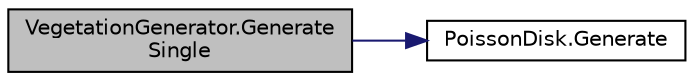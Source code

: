 digraph "VegetationGenerator.GenerateSingle"
{
  edge [fontname="Helvetica",fontsize="10",labelfontname="Helvetica",labelfontsize="10"];
  node [fontname="Helvetica",fontsize="10",shape=record];
  rankdir="LR";
  Node0 [label="VegetationGenerator.Generate\lSingle",height=0.2,width=0.4,color="black", fillcolor="grey75", style="filled", fontcolor="black"];
  Node0 -> Node1 [color="midnightblue",fontsize="10",style="solid",fontname="Helvetica"];
  Node1 [label="PoissonDisk.Generate",height=0.2,width=0.4,color="black", fillcolor="white", style="filled",URL="$class_poisson_disk.html#a21289b00f2e00d10cfb7f51d6412ec9c",tooltip="Generate "];
}
